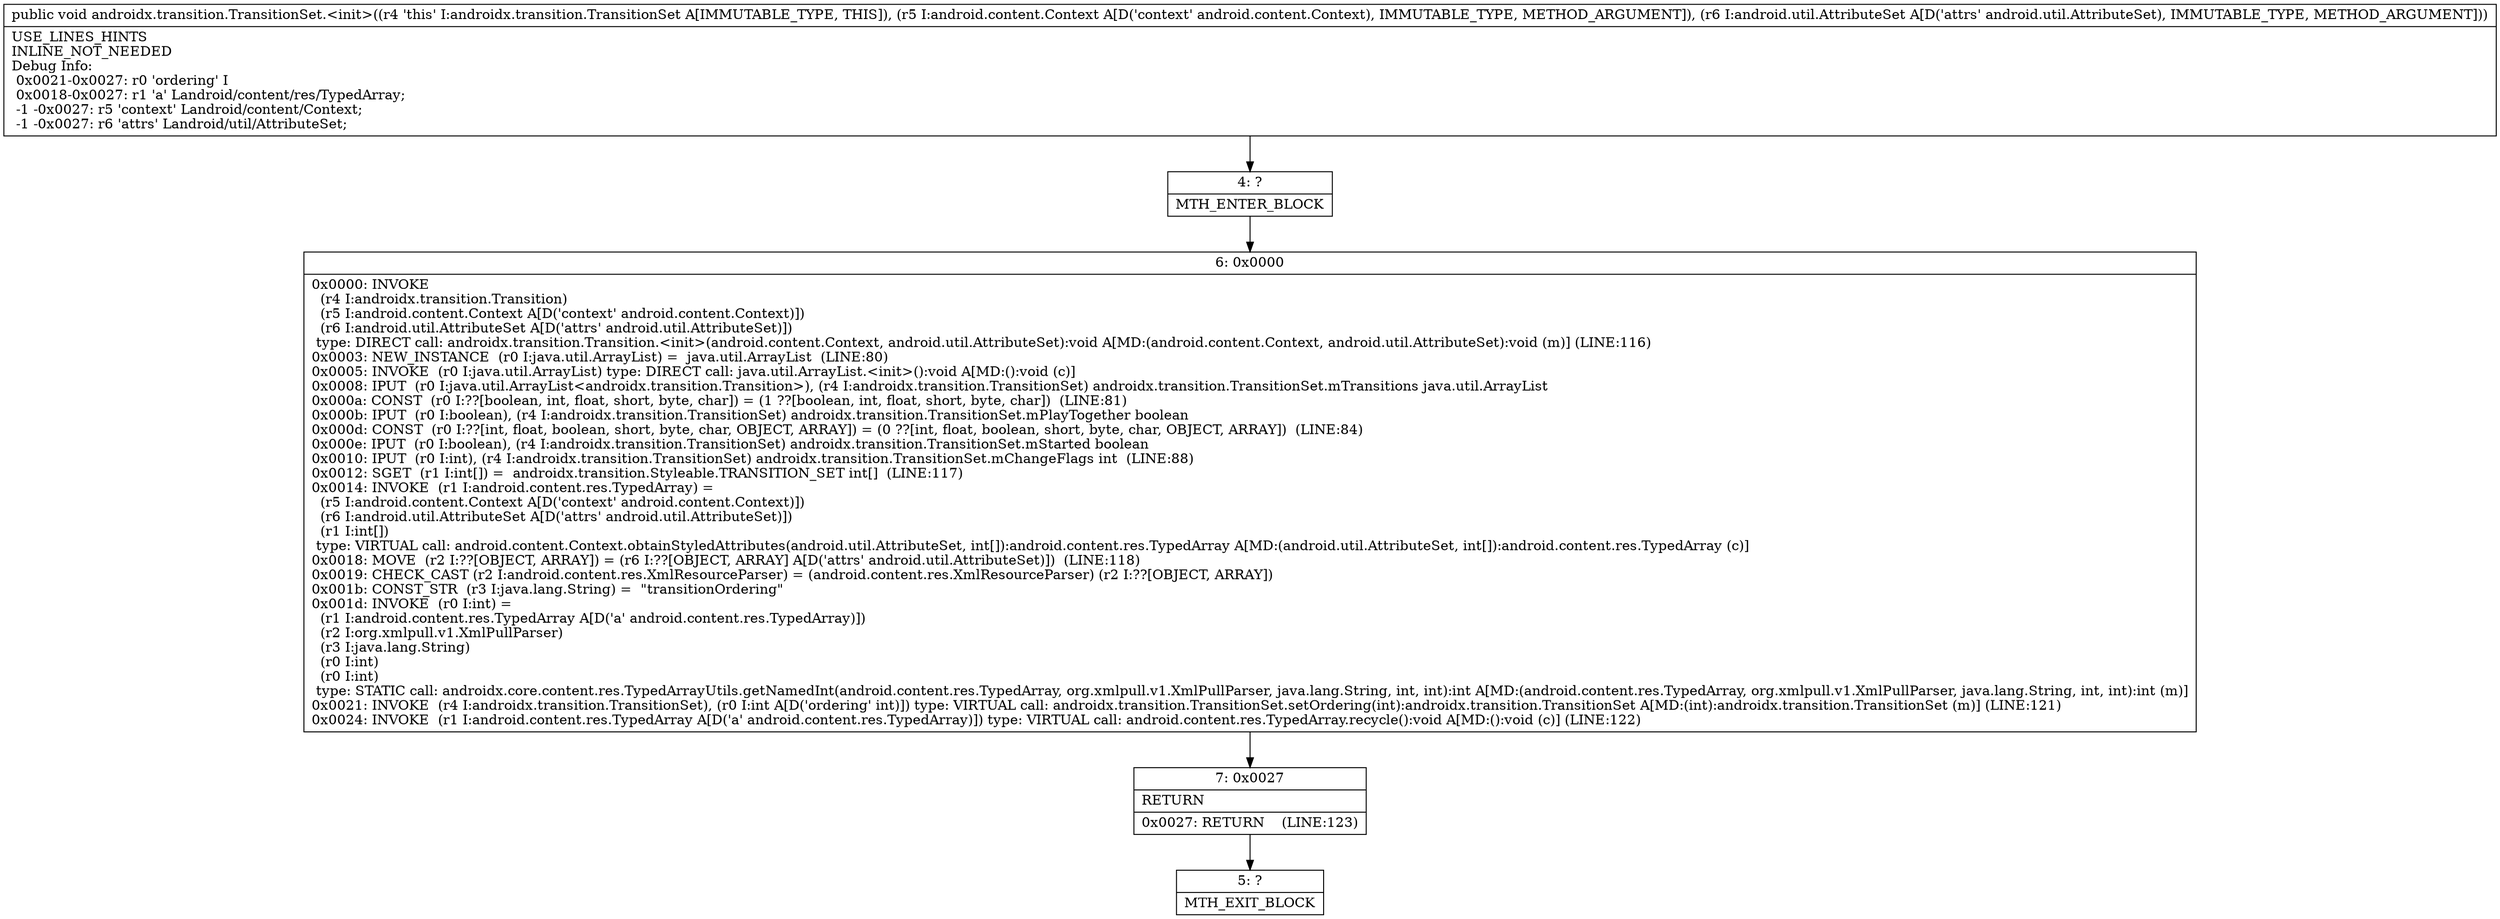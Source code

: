digraph "CFG forandroidx.transition.TransitionSet.\<init\>(Landroid\/content\/Context;Landroid\/util\/AttributeSet;)V" {
Node_4 [shape=record,label="{4\:\ ?|MTH_ENTER_BLOCK\l}"];
Node_6 [shape=record,label="{6\:\ 0x0000|0x0000: INVOKE  \l  (r4 I:androidx.transition.Transition)\l  (r5 I:android.content.Context A[D('context' android.content.Context)])\l  (r6 I:android.util.AttributeSet A[D('attrs' android.util.AttributeSet)])\l type: DIRECT call: androidx.transition.Transition.\<init\>(android.content.Context, android.util.AttributeSet):void A[MD:(android.content.Context, android.util.AttributeSet):void (m)] (LINE:116)\l0x0003: NEW_INSTANCE  (r0 I:java.util.ArrayList) =  java.util.ArrayList  (LINE:80)\l0x0005: INVOKE  (r0 I:java.util.ArrayList) type: DIRECT call: java.util.ArrayList.\<init\>():void A[MD:():void (c)]\l0x0008: IPUT  (r0 I:java.util.ArrayList\<androidx.transition.Transition\>), (r4 I:androidx.transition.TransitionSet) androidx.transition.TransitionSet.mTransitions java.util.ArrayList \l0x000a: CONST  (r0 I:??[boolean, int, float, short, byte, char]) = (1 ??[boolean, int, float, short, byte, char])  (LINE:81)\l0x000b: IPUT  (r0 I:boolean), (r4 I:androidx.transition.TransitionSet) androidx.transition.TransitionSet.mPlayTogether boolean \l0x000d: CONST  (r0 I:??[int, float, boolean, short, byte, char, OBJECT, ARRAY]) = (0 ??[int, float, boolean, short, byte, char, OBJECT, ARRAY])  (LINE:84)\l0x000e: IPUT  (r0 I:boolean), (r4 I:androidx.transition.TransitionSet) androidx.transition.TransitionSet.mStarted boolean \l0x0010: IPUT  (r0 I:int), (r4 I:androidx.transition.TransitionSet) androidx.transition.TransitionSet.mChangeFlags int  (LINE:88)\l0x0012: SGET  (r1 I:int[]) =  androidx.transition.Styleable.TRANSITION_SET int[]  (LINE:117)\l0x0014: INVOKE  (r1 I:android.content.res.TypedArray) = \l  (r5 I:android.content.Context A[D('context' android.content.Context)])\l  (r6 I:android.util.AttributeSet A[D('attrs' android.util.AttributeSet)])\l  (r1 I:int[])\l type: VIRTUAL call: android.content.Context.obtainStyledAttributes(android.util.AttributeSet, int[]):android.content.res.TypedArray A[MD:(android.util.AttributeSet, int[]):android.content.res.TypedArray (c)]\l0x0018: MOVE  (r2 I:??[OBJECT, ARRAY]) = (r6 I:??[OBJECT, ARRAY] A[D('attrs' android.util.AttributeSet)])  (LINE:118)\l0x0019: CHECK_CAST (r2 I:android.content.res.XmlResourceParser) = (android.content.res.XmlResourceParser) (r2 I:??[OBJECT, ARRAY]) \l0x001b: CONST_STR  (r3 I:java.lang.String) =  \"transitionOrdering\" \l0x001d: INVOKE  (r0 I:int) = \l  (r1 I:android.content.res.TypedArray A[D('a' android.content.res.TypedArray)])\l  (r2 I:org.xmlpull.v1.XmlPullParser)\l  (r3 I:java.lang.String)\l  (r0 I:int)\l  (r0 I:int)\l type: STATIC call: androidx.core.content.res.TypedArrayUtils.getNamedInt(android.content.res.TypedArray, org.xmlpull.v1.XmlPullParser, java.lang.String, int, int):int A[MD:(android.content.res.TypedArray, org.xmlpull.v1.XmlPullParser, java.lang.String, int, int):int (m)]\l0x0021: INVOKE  (r4 I:androidx.transition.TransitionSet), (r0 I:int A[D('ordering' int)]) type: VIRTUAL call: androidx.transition.TransitionSet.setOrdering(int):androidx.transition.TransitionSet A[MD:(int):androidx.transition.TransitionSet (m)] (LINE:121)\l0x0024: INVOKE  (r1 I:android.content.res.TypedArray A[D('a' android.content.res.TypedArray)]) type: VIRTUAL call: android.content.res.TypedArray.recycle():void A[MD:():void (c)] (LINE:122)\l}"];
Node_7 [shape=record,label="{7\:\ 0x0027|RETURN\l|0x0027: RETURN    (LINE:123)\l}"];
Node_5 [shape=record,label="{5\:\ ?|MTH_EXIT_BLOCK\l}"];
MethodNode[shape=record,label="{public void androidx.transition.TransitionSet.\<init\>((r4 'this' I:androidx.transition.TransitionSet A[IMMUTABLE_TYPE, THIS]), (r5 I:android.content.Context A[D('context' android.content.Context), IMMUTABLE_TYPE, METHOD_ARGUMENT]), (r6 I:android.util.AttributeSet A[D('attrs' android.util.AttributeSet), IMMUTABLE_TYPE, METHOD_ARGUMENT]))  | USE_LINES_HINTS\lINLINE_NOT_NEEDED\lDebug Info:\l  0x0021\-0x0027: r0 'ordering' I\l  0x0018\-0x0027: r1 'a' Landroid\/content\/res\/TypedArray;\l  \-1 \-0x0027: r5 'context' Landroid\/content\/Context;\l  \-1 \-0x0027: r6 'attrs' Landroid\/util\/AttributeSet;\l}"];
MethodNode -> Node_4;Node_4 -> Node_6;
Node_6 -> Node_7;
Node_7 -> Node_5;
}

